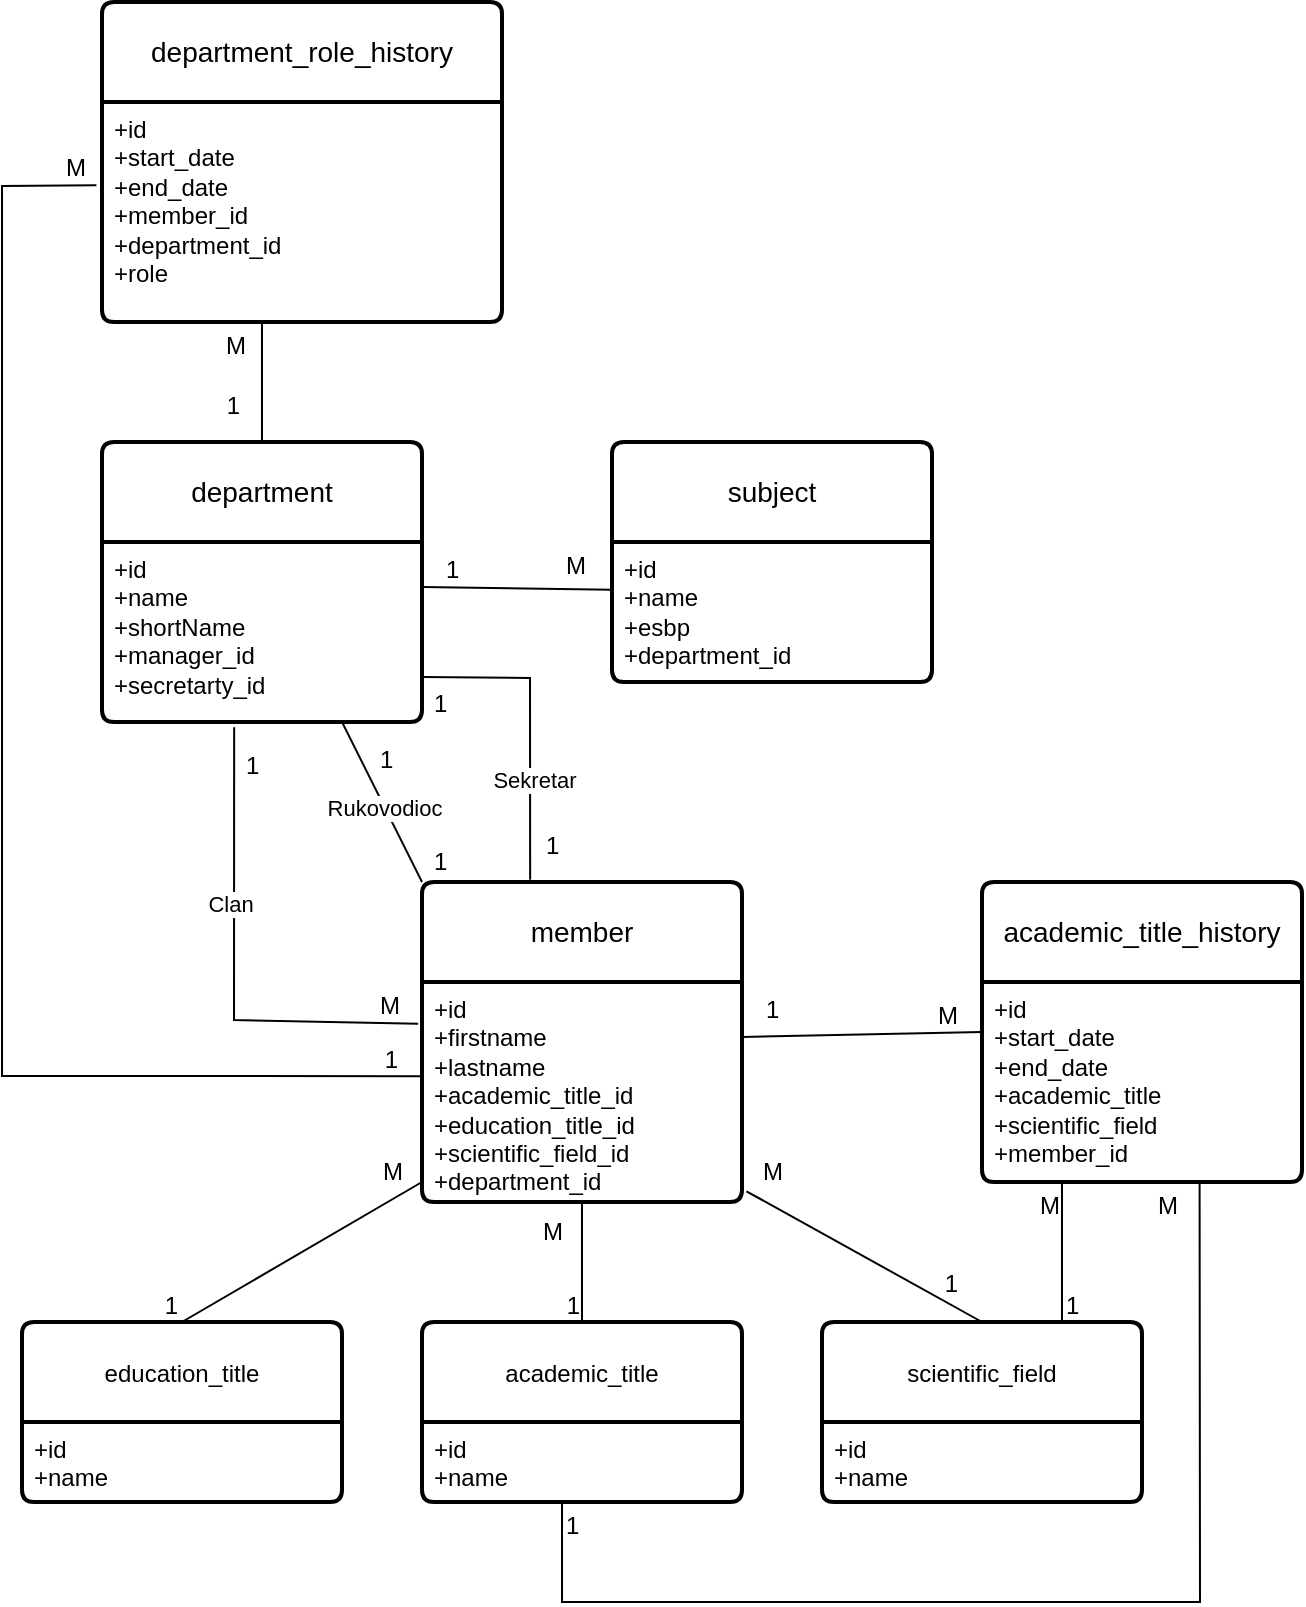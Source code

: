 <mxfile version="24.0.7" type="github">
  <diagram name="Page-1" id="2XKYMDq-A-VBpdEHPca9">
    <mxGraphModel dx="1534" dy="825" grid="1" gridSize="10" guides="1" tooltips="1" connect="1" arrows="1" fold="1" page="1" pageScale="1" pageWidth="850" pageHeight="1100" math="0" shadow="0">
      <root>
        <mxCell id="0" />
        <mxCell id="1" parent="0" />
        <mxCell id="a564kNEdvN1alCRzrxRP-16" value="department" style="swimlane;childLayout=stackLayout;horizontal=1;startSize=50;horizontalStack=0;rounded=1;fontSize=14;fontStyle=0;strokeWidth=2;resizeParent=0;resizeLast=1;shadow=0;dashed=0;align=center;arcSize=4;whiteSpace=wrap;html=1;" parent="1" vertex="1">
          <mxGeometry x="130" y="410" width="160" height="140" as="geometry" />
        </mxCell>
        <mxCell id="a564kNEdvN1alCRzrxRP-17" value="+id&lt;br&gt;+name&lt;br&gt;+shortName&lt;div&gt;+manager_id&lt;/div&gt;&lt;div&gt;+secretarty_id&lt;/div&gt;" style="align=left;strokeColor=none;fillColor=none;spacingLeft=4;fontSize=12;verticalAlign=top;resizable=0;rotatable=0;part=1;html=1;" parent="a564kNEdvN1alCRzrxRP-16" vertex="1">
          <mxGeometry y="50" width="160" height="90" as="geometry" />
        </mxCell>
        <mxCell id="a564kNEdvN1alCRzrxRP-18" value="subject" style="swimlane;childLayout=stackLayout;horizontal=1;startSize=50;horizontalStack=0;rounded=1;fontSize=14;fontStyle=0;strokeWidth=2;resizeParent=0;resizeLast=1;shadow=0;dashed=0;align=center;arcSize=4;whiteSpace=wrap;html=1;" parent="1" vertex="1">
          <mxGeometry x="385" y="410" width="160" height="120" as="geometry" />
        </mxCell>
        <mxCell id="a564kNEdvN1alCRzrxRP-19" value="+id&lt;br&gt;+name&lt;br&gt;+esbp&lt;div&gt;+department_id&lt;/div&gt;" style="align=left;strokeColor=none;fillColor=none;spacingLeft=4;fontSize=12;verticalAlign=top;resizable=0;rotatable=0;part=1;html=1;" parent="a564kNEdvN1alCRzrxRP-18" vertex="1">
          <mxGeometry y="50" width="160" height="70" as="geometry" />
        </mxCell>
        <mxCell id="a564kNEdvN1alCRzrxRP-20" value="member" style="swimlane;childLayout=stackLayout;horizontal=1;startSize=50;horizontalStack=0;rounded=1;fontSize=14;fontStyle=0;strokeWidth=2;resizeParent=0;resizeLast=1;shadow=0;dashed=0;align=center;arcSize=4;whiteSpace=wrap;html=1;" parent="1" vertex="1">
          <mxGeometry x="290" y="630" width="160" height="160" as="geometry" />
        </mxCell>
        <mxCell id="a564kNEdvN1alCRzrxRP-21" value="+id&lt;br&gt;+firstname&lt;br&gt;+lastname&lt;div&gt;+academic_title_id&lt;/div&gt;&lt;div&gt;+education_title_id&lt;/div&gt;&lt;div&gt;+scientific_field_id&lt;/div&gt;&lt;div&gt;+department_id&lt;/div&gt;" style="align=left;strokeColor=none;fillColor=none;spacingLeft=4;fontSize=12;verticalAlign=top;resizable=0;rotatable=0;part=1;html=1;" parent="a564kNEdvN1alCRzrxRP-20" vertex="1">
          <mxGeometry y="50" width="160" height="110" as="geometry" />
        </mxCell>
        <mxCell id="a564kNEdvN1alCRzrxRP-24" value="&lt;span style=&quot;font-size: 12px; text-align: left; text-wrap: nowrap;&quot;&gt;education_title&lt;/span&gt;" style="swimlane;childLayout=stackLayout;horizontal=1;startSize=50;horizontalStack=0;rounded=1;fontSize=14;fontStyle=0;strokeWidth=2;resizeParent=0;resizeLast=1;shadow=0;dashed=0;align=center;arcSize=4;whiteSpace=wrap;html=1;" parent="1" vertex="1">
          <mxGeometry x="90" y="850" width="160" height="90" as="geometry" />
        </mxCell>
        <mxCell id="a564kNEdvN1alCRzrxRP-25" value="+id&lt;br&gt;+name" style="align=left;strokeColor=none;fillColor=none;spacingLeft=4;fontSize=12;verticalAlign=top;resizable=0;rotatable=0;part=1;html=1;" parent="a564kNEdvN1alCRzrxRP-24" vertex="1">
          <mxGeometry y="50" width="160" height="40" as="geometry" />
        </mxCell>
        <mxCell id="a564kNEdvN1alCRzrxRP-28" value="&lt;span style=&quot;font-size: 12px; text-align: left; text-wrap: nowrap;&quot;&gt;academic_title&lt;/span&gt;" style="swimlane;childLayout=stackLayout;horizontal=1;startSize=50;horizontalStack=0;rounded=1;fontSize=14;fontStyle=0;strokeWidth=2;resizeParent=0;resizeLast=1;shadow=0;dashed=0;align=center;arcSize=4;whiteSpace=wrap;html=1;" parent="1" vertex="1">
          <mxGeometry x="290" y="850" width="160" height="90" as="geometry" />
        </mxCell>
        <mxCell id="a564kNEdvN1alCRzrxRP-29" value="+id&lt;br&gt;+name" style="align=left;strokeColor=none;fillColor=none;spacingLeft=4;fontSize=12;verticalAlign=top;resizable=0;rotatable=0;part=1;html=1;" parent="a564kNEdvN1alCRzrxRP-28" vertex="1">
          <mxGeometry y="50" width="160" height="40" as="geometry" />
        </mxCell>
        <mxCell id="a564kNEdvN1alCRzrxRP-30" value="&lt;span style=&quot;font-size: 12px; text-align: left; text-wrap: nowrap;&quot;&gt;scientific_field&lt;/span&gt;" style="swimlane;childLayout=stackLayout;horizontal=1;startSize=50;horizontalStack=0;rounded=1;fontSize=14;fontStyle=0;strokeWidth=2;resizeParent=0;resizeLast=1;shadow=0;dashed=0;align=center;arcSize=4;whiteSpace=wrap;html=1;" parent="1" vertex="1">
          <mxGeometry x="490" y="850" width="160" height="90" as="geometry" />
        </mxCell>
        <mxCell id="a564kNEdvN1alCRzrxRP-31" value="+id&lt;br&gt;+name" style="align=left;strokeColor=none;fillColor=none;spacingLeft=4;fontSize=12;verticalAlign=top;resizable=0;rotatable=0;part=1;html=1;" parent="a564kNEdvN1alCRzrxRP-30" vertex="1">
          <mxGeometry y="50" width="160" height="40" as="geometry" />
        </mxCell>
        <mxCell id="a564kNEdvN1alCRzrxRP-32" value="academic_title_history" style="swimlane;childLayout=stackLayout;horizontal=1;startSize=50;horizontalStack=0;rounded=1;fontSize=14;fontStyle=0;strokeWidth=2;resizeParent=0;resizeLast=1;shadow=0;dashed=0;align=center;arcSize=4;whiteSpace=wrap;html=1;" parent="1" vertex="1">
          <mxGeometry x="570" y="630" width="160" height="150" as="geometry">
            <mxRectangle x="570" y="630" width="180" height="50" as="alternateBounds" />
          </mxGeometry>
        </mxCell>
        <mxCell id="a564kNEdvN1alCRzrxRP-33" value="+id&lt;br&gt;+start_date&lt;br&gt;+end_date&lt;div&gt;+academic_title&lt;/div&gt;&lt;div&gt;+scientific_field&lt;/div&gt;&lt;div&gt;+member_id&lt;/div&gt;" style="align=left;strokeColor=none;fillColor=none;spacingLeft=4;fontSize=12;verticalAlign=top;resizable=0;rotatable=0;part=1;html=1;" parent="a564kNEdvN1alCRzrxRP-32" vertex="1">
          <mxGeometry y="50" width="160" height="100" as="geometry" />
        </mxCell>
        <mxCell id="a564kNEdvN1alCRzrxRP-48" value="" style="endArrow=none;html=1;rounded=0;entryX=0.5;entryY=0;entryDx=0;entryDy=0;" parent="1" target="a564kNEdvN1alCRzrxRP-24" edge="1">
          <mxGeometry relative="1" as="geometry">
            <mxPoint x="290" y="780" as="sourcePoint" />
            <mxPoint x="240" y="780" as="targetPoint" />
          </mxGeometry>
        </mxCell>
        <mxCell id="a564kNEdvN1alCRzrxRP-49" value="1" style="resizable=0;html=1;whiteSpace=wrap;align=right;verticalAlign=bottom;" parent="a564kNEdvN1alCRzrxRP-48" connectable="0" vertex="1">
          <mxGeometry x="1" relative="1" as="geometry" />
        </mxCell>
        <mxCell id="a564kNEdvN1alCRzrxRP-50" value="" style="endArrow=none;html=1;rounded=0;entryX=0.5;entryY=0;entryDx=0;entryDy=0;exitX=0.5;exitY=1;exitDx=0;exitDy=0;" parent="1" source="a564kNEdvN1alCRzrxRP-21" target="a564kNEdvN1alCRzrxRP-28" edge="1">
          <mxGeometry relative="1" as="geometry">
            <mxPoint x="280" y="1010" as="sourcePoint" />
            <mxPoint x="440" y="1010" as="targetPoint" />
          </mxGeometry>
        </mxCell>
        <mxCell id="a564kNEdvN1alCRzrxRP-51" value="1" style="resizable=0;html=1;whiteSpace=wrap;align=right;verticalAlign=bottom;" parent="a564kNEdvN1alCRzrxRP-50" connectable="0" vertex="1">
          <mxGeometry x="1" relative="1" as="geometry" />
        </mxCell>
        <mxCell id="a564kNEdvN1alCRzrxRP-52" value="" style="endArrow=none;html=1;rounded=0;entryX=0.5;entryY=0;entryDx=0;entryDy=0;exitX=0.074;exitY=0.821;exitDx=0;exitDy=0;exitPerimeter=0;" parent="1" source="a564kNEdvN1alCRzrxRP-54" target="a564kNEdvN1alCRzrxRP-30" edge="1">
          <mxGeometry relative="1" as="geometry">
            <mxPoint x="510" y="810" as="sourcePoint" />
            <mxPoint x="670" y="810" as="targetPoint" />
            <Array as="points" />
          </mxGeometry>
        </mxCell>
        <mxCell id="a564kNEdvN1alCRzrxRP-53" value="1" style="resizable=0;html=1;whiteSpace=wrap;align=right;verticalAlign=bottom;" parent="a564kNEdvN1alCRzrxRP-52" connectable="0" vertex="1">
          <mxGeometry x="1" relative="1" as="geometry">
            <mxPoint x="-10" y="-10" as="offset" />
          </mxGeometry>
        </mxCell>
        <mxCell id="a564kNEdvN1alCRzrxRP-54" value="&lt;span style=&quot;text-align: right;&quot;&gt;M&lt;/span&gt;" style="text;html=1;align=center;verticalAlign=middle;resizable=0;points=[];autosize=1;strokeColor=none;fillColor=none;" parent="1" vertex="1">
          <mxGeometry x="450" y="760" width="30" height="30" as="geometry" />
        </mxCell>
        <mxCell id="a564kNEdvN1alCRzrxRP-55" value="&lt;span style=&quot;text-align: right;&quot;&gt;M&lt;/span&gt;" style="text;html=1;align=center;verticalAlign=middle;resizable=0;points=[];autosize=1;strokeColor=none;fillColor=none;" parent="1" vertex="1">
          <mxGeometry x="340" y="790" width="30" height="30" as="geometry" />
        </mxCell>
        <mxCell id="a564kNEdvN1alCRzrxRP-56" value="&lt;span style=&quot;text-align: right;&quot;&gt;M&lt;/span&gt;" style="text;html=1;align=center;verticalAlign=middle;resizable=0;points=[];autosize=1;strokeColor=none;fillColor=none;" parent="1" vertex="1">
          <mxGeometry x="260" y="760" width="30" height="30" as="geometry" />
        </mxCell>
        <mxCell id="a564kNEdvN1alCRzrxRP-58" value="" style="endArrow=none;html=1;rounded=0;exitX=0.413;exitY=1.029;exitDx=0;exitDy=0;exitPerimeter=0;entryX=-0.012;entryY=0.19;entryDx=0;entryDy=0;entryPerimeter=0;" parent="1" source="a564kNEdvN1alCRzrxRP-17" target="a564kNEdvN1alCRzrxRP-21" edge="1">
          <mxGeometry relative="1" as="geometry">
            <mxPoint x="90" y="680" as="sourcePoint" />
            <mxPoint x="250" y="680" as="targetPoint" />
            <Array as="points">
              <mxPoint x="196" y="699" />
            </Array>
          </mxGeometry>
        </mxCell>
        <mxCell id="a564kNEdvN1alCRzrxRP-59" value="1" style="resizable=0;html=1;whiteSpace=wrap;align=left;verticalAlign=bottom;" parent="a564kNEdvN1alCRzrxRP-58" connectable="0" vertex="1">
          <mxGeometry x="-1" relative="1" as="geometry">
            <mxPoint x="4" y="28" as="offset" />
          </mxGeometry>
        </mxCell>
        <mxCell id="a564kNEdvN1alCRzrxRP-60" value="M" style="resizable=0;html=1;whiteSpace=wrap;align=right;verticalAlign=bottom;" parent="a564kNEdvN1alCRzrxRP-58" connectable="0" vertex="1">
          <mxGeometry x="1" relative="1" as="geometry">
            <mxPoint x="-8" as="offset" />
          </mxGeometry>
        </mxCell>
        <mxCell id="a564kNEdvN1alCRzrxRP-67" value="Clan" style="edgeLabel;html=1;align=center;verticalAlign=middle;resizable=0;points=[];" parent="a564kNEdvN1alCRzrxRP-58" vertex="1" connectable="0">
          <mxGeometry x="-0.258" y="-2" relative="1" as="geometry">
            <mxPoint as="offset" />
          </mxGeometry>
        </mxCell>
        <mxCell id="a564kNEdvN1alCRzrxRP-61" value="" style="endArrow=none;html=1;rounded=0;exitX=1;exitY=0.25;exitDx=0;exitDy=0;entryX=-0.001;entryY=0.341;entryDx=0;entryDy=0;entryPerimeter=0;" parent="1" source="a564kNEdvN1alCRzrxRP-17" target="a564kNEdvN1alCRzrxRP-19" edge="1">
          <mxGeometry relative="1" as="geometry">
            <mxPoint x="300" y="570" as="sourcePoint" />
            <mxPoint x="460" y="570" as="targetPoint" />
          </mxGeometry>
        </mxCell>
        <mxCell id="a564kNEdvN1alCRzrxRP-62" value="1" style="resizable=0;html=1;whiteSpace=wrap;align=left;verticalAlign=bottom;" parent="a564kNEdvN1alCRzrxRP-61" connectable="0" vertex="1">
          <mxGeometry x="-1" relative="1" as="geometry">
            <mxPoint x="10" as="offset" />
          </mxGeometry>
        </mxCell>
        <mxCell id="a564kNEdvN1alCRzrxRP-64" value="" style="endArrow=none;html=1;rounded=0;exitX=1;exitY=0.25;exitDx=0;exitDy=0;entryX=0;entryY=0.5;entryDx=0;entryDy=0;" parent="1" source="a564kNEdvN1alCRzrxRP-21" target="a564kNEdvN1alCRzrxRP-32" edge="1">
          <mxGeometry relative="1" as="geometry">
            <mxPoint x="580" y="810" as="sourcePoint" />
            <mxPoint x="740" y="810" as="targetPoint" />
          </mxGeometry>
        </mxCell>
        <mxCell id="a564kNEdvN1alCRzrxRP-65" value="1" style="resizable=0;html=1;whiteSpace=wrap;align=left;verticalAlign=bottom;" parent="a564kNEdvN1alCRzrxRP-64" connectable="0" vertex="1">
          <mxGeometry x="-1" relative="1" as="geometry">
            <mxPoint x="10" y="-5" as="offset" />
          </mxGeometry>
        </mxCell>
        <mxCell id="a564kNEdvN1alCRzrxRP-66" value="M" style="resizable=0;html=1;whiteSpace=wrap;align=right;verticalAlign=bottom;" parent="a564kNEdvN1alCRzrxRP-64" connectable="0" vertex="1">
          <mxGeometry x="1" relative="1" as="geometry">
            <mxPoint x="-10" as="offset" />
          </mxGeometry>
        </mxCell>
        <mxCell id="a564kNEdvN1alCRzrxRP-68" value="" style="endArrow=none;html=1;rounded=0;exitX=0.75;exitY=1;exitDx=0;exitDy=0;entryX=0;entryY=0;entryDx=0;entryDy=0;" parent="1" source="a564kNEdvN1alCRzrxRP-17" target="a564kNEdvN1alCRzrxRP-20" edge="1">
          <mxGeometry relative="1" as="geometry">
            <mxPoint x="340" y="580" as="sourcePoint" />
            <mxPoint x="500" y="580" as="targetPoint" />
          </mxGeometry>
        </mxCell>
        <mxCell id="a564kNEdvN1alCRzrxRP-70" value="Rukovodioc" style="edgeLabel;html=1;align=center;verticalAlign=middle;resizable=0;points=[];" parent="a564kNEdvN1alCRzrxRP-68" vertex="1" connectable="0">
          <mxGeometry x="0.065" y="-1" relative="1" as="geometry">
            <mxPoint as="offset" />
          </mxGeometry>
        </mxCell>
        <mxCell id="a564kNEdvN1alCRzrxRP-69" value="" style="endArrow=none;html=1;rounded=0;exitX=1;exitY=0.75;exitDx=0;exitDy=0;entryX=0.338;entryY=-0.007;entryDx=0;entryDy=0;entryPerimeter=0;" parent="1" source="a564kNEdvN1alCRzrxRP-17" target="a564kNEdvN1alCRzrxRP-20" edge="1">
          <mxGeometry relative="1" as="geometry">
            <mxPoint x="320" y="570" as="sourcePoint" />
            <mxPoint x="480" y="570" as="targetPoint" />
            <Array as="points">
              <mxPoint x="344" y="528" />
            </Array>
          </mxGeometry>
        </mxCell>
        <mxCell id="a564kNEdvN1alCRzrxRP-71" value="Sekretar" style="edgeLabel;html=1;align=center;verticalAlign=middle;resizable=0;points=[];" parent="a564kNEdvN1alCRzrxRP-69" vertex="1" connectable="0">
          <mxGeometry x="0.358" y="2" relative="1" as="geometry">
            <mxPoint as="offset" />
          </mxGeometry>
        </mxCell>
        <mxCell id="a564kNEdvN1alCRzrxRP-72" value="department_role_history" style="swimlane;childLayout=stackLayout;horizontal=1;startSize=50;horizontalStack=0;rounded=1;fontSize=14;fontStyle=0;strokeWidth=2;resizeParent=0;resizeLast=1;shadow=0;dashed=0;align=center;arcSize=4;whiteSpace=wrap;html=1;" parent="1" vertex="1">
          <mxGeometry x="130" y="190" width="200" height="160" as="geometry">
            <mxRectangle x="640" y="500" width="190" height="50" as="alternateBounds" />
          </mxGeometry>
        </mxCell>
        <mxCell id="a564kNEdvN1alCRzrxRP-73" value="&lt;div&gt;+id&lt;/div&gt;+start_date&lt;br&gt;+end_date&lt;br&gt;+member_id&lt;div&gt;+department_id&lt;br&gt;&lt;div&gt;+role&lt;/div&gt;&lt;/div&gt;" style="align=left;strokeColor=none;fillColor=none;spacingLeft=4;fontSize=12;verticalAlign=top;resizable=0;rotatable=0;part=1;html=1;" parent="a564kNEdvN1alCRzrxRP-72" vertex="1">
          <mxGeometry y="50" width="200" height="110" as="geometry" />
        </mxCell>
        <mxCell id="a564kNEdvN1alCRzrxRP-74" value="M" style="resizable=0;html=1;whiteSpace=wrap;align=left;verticalAlign=bottom;" parent="1" connectable="0" vertex="1">
          <mxGeometry x="360" y="480" as="geometry" />
        </mxCell>
        <mxCell id="a564kNEdvN1alCRzrxRP-75" value="1" style="resizable=0;html=1;whiteSpace=wrap;align=left;verticalAlign=bottom;" parent="1" connectable="0" vertex="1">
          <mxGeometry x="310" y="530" as="geometry">
            <mxPoint x="-16" y="19" as="offset" />
          </mxGeometry>
        </mxCell>
        <mxCell id="a564kNEdvN1alCRzrxRP-76" value="1" style="resizable=0;html=1;whiteSpace=wrap;align=left;verticalAlign=bottom;" parent="1" connectable="0" vertex="1">
          <mxGeometry x="350" y="620" as="geometry" />
        </mxCell>
        <mxCell id="a564kNEdvN1alCRzrxRP-77" value="1" style="resizable=0;html=1;whiteSpace=wrap;align=left;verticalAlign=bottom;" parent="1" connectable="0" vertex="1">
          <mxGeometry x="340" y="547.5" as="geometry">
            <mxPoint x="-46" y="81" as="offset" />
          </mxGeometry>
        </mxCell>
        <mxCell id="a564kNEdvN1alCRzrxRP-78" value="1" style="resizable=0;html=1;whiteSpace=wrap;align=left;verticalAlign=bottom;" parent="1" connectable="0" vertex="1">
          <mxGeometry x="350" y="557.5" as="geometry">
            <mxPoint x="-83" y="20" as="offset" />
          </mxGeometry>
        </mxCell>
        <mxCell id="a564kNEdvN1alCRzrxRP-82" value="" style="endArrow=none;html=1;rounded=0;entryX=0.5;entryY=0;entryDx=0;entryDy=0;" parent="1" target="a564kNEdvN1alCRzrxRP-16" edge="1">
          <mxGeometry relative="1" as="geometry">
            <mxPoint x="210" y="350" as="sourcePoint" />
            <mxPoint x="350" y="390" as="targetPoint" />
          </mxGeometry>
        </mxCell>
        <mxCell id="a564kNEdvN1alCRzrxRP-83" value="M" style="resizable=0;html=1;whiteSpace=wrap;align=left;verticalAlign=bottom;" parent="a564kNEdvN1alCRzrxRP-82" connectable="0" vertex="1">
          <mxGeometry x="-1" relative="1" as="geometry">
            <mxPoint x="-20" y="20" as="offset" />
          </mxGeometry>
        </mxCell>
        <mxCell id="a564kNEdvN1alCRzrxRP-84" value="1" style="resizable=0;html=1;whiteSpace=wrap;align=right;verticalAlign=bottom;" parent="a564kNEdvN1alCRzrxRP-82" connectable="0" vertex="1">
          <mxGeometry x="1" relative="1" as="geometry">
            <mxPoint x="-10" y="-10" as="offset" />
          </mxGeometry>
        </mxCell>
        <mxCell id="iBMkMSTfFLjf4oAscLbZ-1" value="" style="endArrow=none;html=1;rounded=0;exitX=-0.014;exitY=0.378;exitDx=0;exitDy=0;exitPerimeter=0;entryX=-0.004;entryY=0.428;entryDx=0;entryDy=0;entryPerimeter=0;" edge="1" parent="1" source="a564kNEdvN1alCRzrxRP-73" target="a564kNEdvN1alCRzrxRP-21">
          <mxGeometry relative="1" as="geometry">
            <mxPoint x="80" y="730" as="sourcePoint" />
            <mxPoint x="280" y="730" as="targetPoint" />
            <Array as="points">
              <mxPoint x="80" y="282" />
              <mxPoint x="80" y="727" />
            </Array>
          </mxGeometry>
        </mxCell>
        <mxCell id="iBMkMSTfFLjf4oAscLbZ-2" value="M" style="resizable=0;html=1;whiteSpace=wrap;align=left;verticalAlign=bottom;" connectable="0" vertex="1" parent="iBMkMSTfFLjf4oAscLbZ-1">
          <mxGeometry x="-1" relative="1" as="geometry">
            <mxPoint x="-17" as="offset" />
          </mxGeometry>
        </mxCell>
        <mxCell id="iBMkMSTfFLjf4oAscLbZ-3" value="1" style="resizable=0;html=1;whiteSpace=wrap;align=right;verticalAlign=bottom;" connectable="0" vertex="1" parent="iBMkMSTfFLjf4oAscLbZ-1">
          <mxGeometry x="1" relative="1" as="geometry">
            <mxPoint x="-10" as="offset" />
          </mxGeometry>
        </mxCell>
        <mxCell id="iBMkMSTfFLjf4oAscLbZ-4" value="" style="endArrow=none;html=1;rounded=0;entryX=0.68;entryY=1.008;entryDx=0;entryDy=0;entryPerimeter=0;" edge="1" parent="1" target="a564kNEdvN1alCRzrxRP-33">
          <mxGeometry relative="1" as="geometry">
            <mxPoint x="360" y="940" as="sourcePoint" />
            <mxPoint x="670" y="1010" as="targetPoint" />
            <Array as="points">
              <mxPoint x="360" y="990" />
              <mxPoint x="679" y="990" />
            </Array>
          </mxGeometry>
        </mxCell>
        <mxCell id="iBMkMSTfFLjf4oAscLbZ-5" value="1" style="resizable=0;html=1;whiteSpace=wrap;align=left;verticalAlign=bottom;" connectable="0" vertex="1" parent="iBMkMSTfFLjf4oAscLbZ-4">
          <mxGeometry x="-1" relative="1" as="geometry">
            <mxPoint y="20" as="offset" />
          </mxGeometry>
        </mxCell>
        <mxCell id="iBMkMSTfFLjf4oAscLbZ-6" value="M" style="resizable=0;html=1;whiteSpace=wrap;align=right;verticalAlign=bottom;" connectable="0" vertex="1" parent="iBMkMSTfFLjf4oAscLbZ-4">
          <mxGeometry x="1" relative="1" as="geometry">
            <mxPoint x="-9" y="19" as="offset" />
          </mxGeometry>
        </mxCell>
        <mxCell id="iBMkMSTfFLjf4oAscLbZ-11" value="" style="endArrow=none;html=1;rounded=0;exitX=0.75;exitY=0;exitDx=0;exitDy=0;entryX=0.25;entryY=1;entryDx=0;entryDy=0;" edge="1" parent="1" source="a564kNEdvN1alCRzrxRP-30" target="a564kNEdvN1alCRzrxRP-33">
          <mxGeometry relative="1" as="geometry">
            <mxPoint x="590" y="830" as="sourcePoint" />
            <mxPoint x="750" y="830" as="targetPoint" />
          </mxGeometry>
        </mxCell>
        <mxCell id="iBMkMSTfFLjf4oAscLbZ-12" value="1" style="resizable=0;html=1;whiteSpace=wrap;align=left;verticalAlign=bottom;" connectable="0" vertex="1" parent="iBMkMSTfFLjf4oAscLbZ-11">
          <mxGeometry x="-1" relative="1" as="geometry" />
        </mxCell>
        <mxCell id="iBMkMSTfFLjf4oAscLbZ-13" value="M" style="resizable=0;html=1;whiteSpace=wrap;align=right;verticalAlign=bottom;" connectable="0" vertex="1" parent="iBMkMSTfFLjf4oAscLbZ-11">
          <mxGeometry x="1" relative="1" as="geometry">
            <mxPoint y="20" as="offset" />
          </mxGeometry>
        </mxCell>
      </root>
    </mxGraphModel>
  </diagram>
</mxfile>
